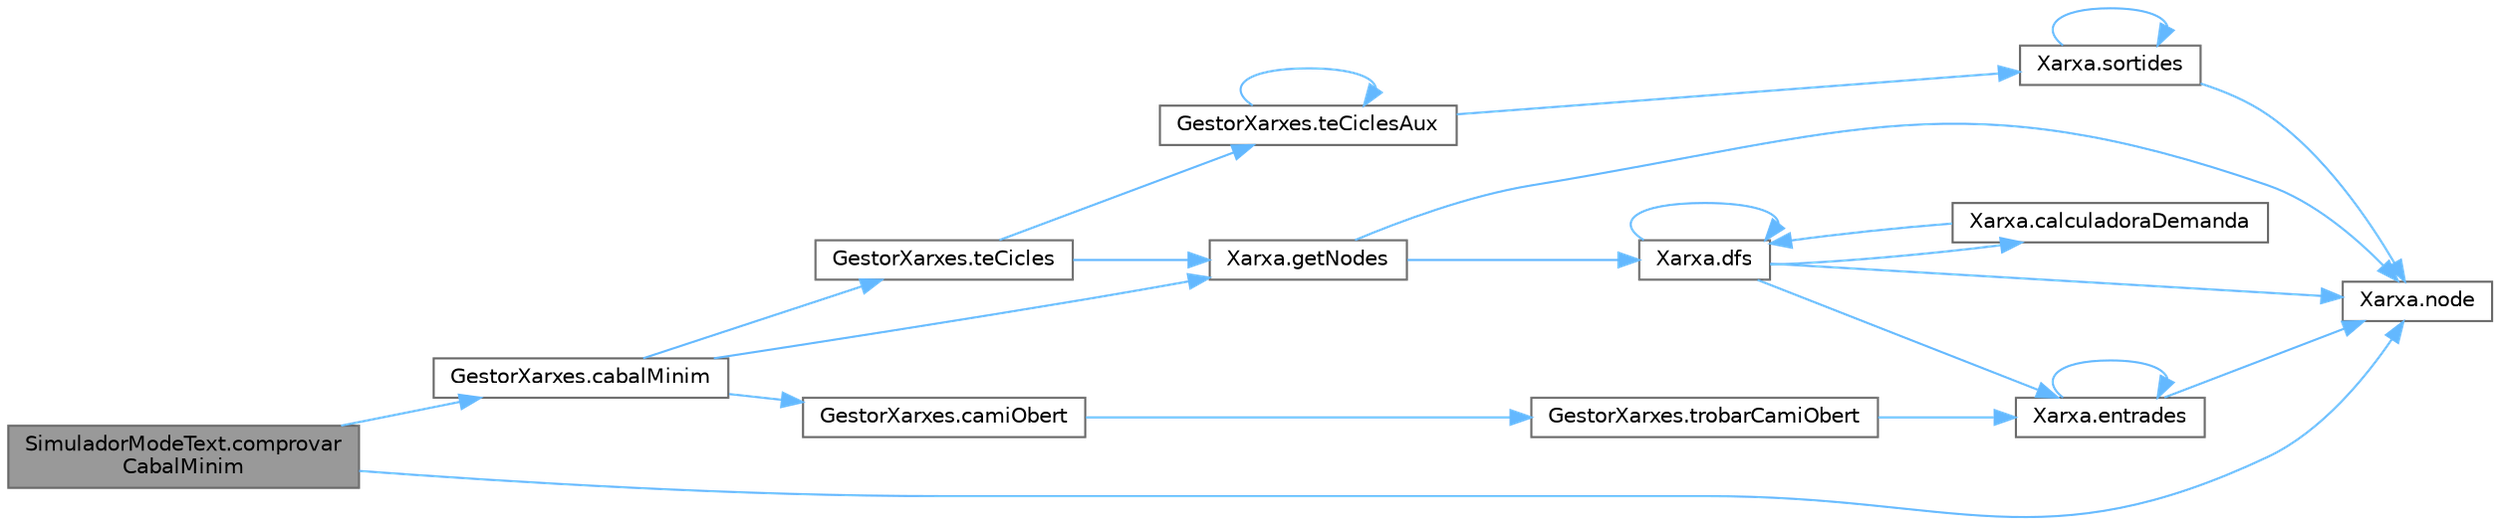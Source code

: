 digraph "SimuladorModeText.comprovarCabalMinim"
{
 // LATEX_PDF_SIZE
  bgcolor="transparent";
  edge [fontname=Helvetica,fontsize=10,labelfontname=Helvetica,labelfontsize=10];
  node [fontname=Helvetica,fontsize=10,shape=box,height=0.2,width=0.4];
  rankdir="LR";
  Node1 [id="Node000001",label="SimuladorModeText.comprovar\lCabalMinim",height=0.2,width=0.4,color="gray40", fillcolor="grey60", style="filled", fontcolor="black",tooltip="Comprova el cabal mínim d'un node."];
  Node1 -> Node2 [id="edge1_Node000001_Node000002",color="steelblue1",style="solid",tooltip=" "];
  Node2 [id="Node000002",label="GestorXarxes.cabalMinim",height=0.2,width=0.4,color="grey40", fillcolor="white", style="filled",URL="$class_gestor_xarxes.html#ad6c1adeced5adf43b6ac8be94abf68a0",tooltip="Retorna el cabal mínim que hauria d'haver entre tots els nodes d'origen de la component connexa de la..."];
  Node2 -> Node3 [id="edge2_Node000002_Node000003",color="steelblue1",style="solid",tooltip=" "];
  Node3 [id="Node000003",label="GestorXarxes.camiObert",height=0.2,width=0.4,color="grey40", fillcolor="white", style="filled",URL="$class_gestor_xarxes.html#a07cc5cab59ad664784b9c420d41cad54",tooltip="Retorna un conjunt de nodes que representen el camí des del nodeInici fins a qualsevol node d'origen ..."];
  Node3 -> Node4 [id="edge3_Node000003_Node000004",color="steelblue1",style="solid",tooltip=" "];
  Node4 [id="Node000004",label="GestorXarxes.trobarCamiObert",height=0.2,width=0.4,color="grey40", fillcolor="white", style="filled",URL="$class_gestor_xarxes.html#aaf77a83e1ee32a30353e10fd02911a4f",tooltip="Troba un camí obert dins la xarxa x."];
  Node4 -> Node5 [id="edge4_Node000004_Node000005",color="steelblue1",style="solid",tooltip=" "];
  Node5 [id="Node000005",label="Xarxa.entrades",height=0.2,width=0.4,color="grey40", fillcolor="white", style="filled",URL="$class_xarxa.html#aded00049e8a19716e598c2b0f521389d",tooltip="Retorna un iterador que permet recórrer totes les canonades que entren al node."];
  Node5 -> Node5 [id="edge5_Node000005_Node000005",color="steelblue1",style="solid",tooltip=" "];
  Node5 -> Node6 [id="edge6_Node000005_Node000006",color="steelblue1",style="solid",tooltip=" "];
  Node6 [id="Node000006",label="Xarxa.node",height=0.2,width=0.4,color="grey40", fillcolor="white", style="filled",URL="$class_xarxa.html#a5f4cb1e91855800352838cbaa0b4ef1e",tooltip="Retorna el node de la xarxa amb l'identificador donat."];
  Node2 -> Node7 [id="edge7_Node000002_Node000007",color="steelblue1",style="solid",tooltip=" "];
  Node7 [id="Node000007",label="Xarxa.getNodes",height=0.2,width=0.4,color="grey40", fillcolor="white", style="filled",URL="$class_xarxa.html#a4eb0768dec4379ca4c7b6ddaca34cca0",tooltip="Obté la llista de nodes visitats a partir d'un node donat."];
  Node7 -> Node8 [id="edge8_Node000007_Node000008",color="steelblue1",style="solid",tooltip=" "];
  Node8 [id="Node000008",label="Xarxa.dfs",height=0.2,width=0.4,color="grey40", fillcolor="white", style="filled",URL="$class_xarxa.html#a561323ef66df35ea1fd00f77cacb25a7",tooltip="Realitza una cerca en profunditat (DFS) per distribuir la demanda a través de la xarxa de nodes."];
  Node8 -> Node9 [id="edge9_Node000008_Node000009",color="steelblue1",style="solid",tooltip=" "];
  Node9 [id="Node000009",label="Xarxa.calculadoraDemanda",height=0.2,width=0.4,color="grey40", fillcolor="white", style="filled",URL="$class_xarxa.html#a4e579fd3b3f506a87f72d2acc0afa924",tooltip="Calcula i ajusta la demanda d'un node receptor en funció de la capacitat de la canonada."];
  Node9 -> Node8 [id="edge10_Node000009_Node000008",color="steelblue1",style="solid",tooltip=" "];
  Node8 -> Node8 [id="edge11_Node000008_Node000008",color="steelblue1",style="solid",tooltip=" "];
  Node8 -> Node5 [id="edge12_Node000008_Node000005",color="steelblue1",style="solid",tooltip=" "];
  Node8 -> Node6 [id="edge13_Node000008_Node000006",color="steelblue1",style="solid",tooltip=" "];
  Node7 -> Node6 [id="edge14_Node000007_Node000006",color="steelblue1",style="solid",tooltip=" "];
  Node2 -> Node10 [id="edge15_Node000002_Node000010",color="steelblue1",style="solid",tooltip=" "];
  Node10 [id="Node000010",label="GestorXarxes.teCicles",height=0.2,width=0.4,color="grey40", fillcolor="white", style="filled",URL="$class_gestor_xarxes.html#a39316968d57c8f20f6b09d2c0c209b0b",tooltip="Comprova si la xarxa x que conté nodeOrigen té cicles."];
  Node10 -> Node7 [id="edge16_Node000010_Node000007",color="steelblue1",style="solid",tooltip=" "];
  Node10 -> Node11 [id="edge17_Node000010_Node000011",color="steelblue1",style="solid",tooltip=" "];
  Node11 [id="Node000011",label="GestorXarxes.teCiclesAux",height=0.2,width=0.4,color="grey40", fillcolor="white", style="filled",URL="$class_gestor_xarxes.html#afd6adcfa2f4020f7e8322112c6c2fde6",tooltip="Funció auxiliar per a la funció teCicles."];
  Node11 -> Node12 [id="edge18_Node000011_Node000012",color="steelblue1",style="solid",tooltip=" "];
  Node12 [id="Node000012",label="Xarxa.sortides",height=0.2,width=0.4,color="grey40", fillcolor="white", style="filled",URL="$class_xarxa.html#a8317b31c1ffe524831a25bad0e975597",tooltip="Retorna un iterador que permet recórrer totes les canonades que surten del node."];
  Node12 -> Node6 [id="edge19_Node000012_Node000006",color="steelblue1",style="solid",tooltip=" "];
  Node12 -> Node12 [id="edge20_Node000012_Node000012",color="steelblue1",style="solid",tooltip=" "];
  Node11 -> Node11 [id="edge21_Node000011_Node000011",color="steelblue1",style="solid",tooltip=" "];
  Node1 -> Node6 [id="edge22_Node000001_Node000006",color="steelblue1",style="solid",tooltip=" "];
}
